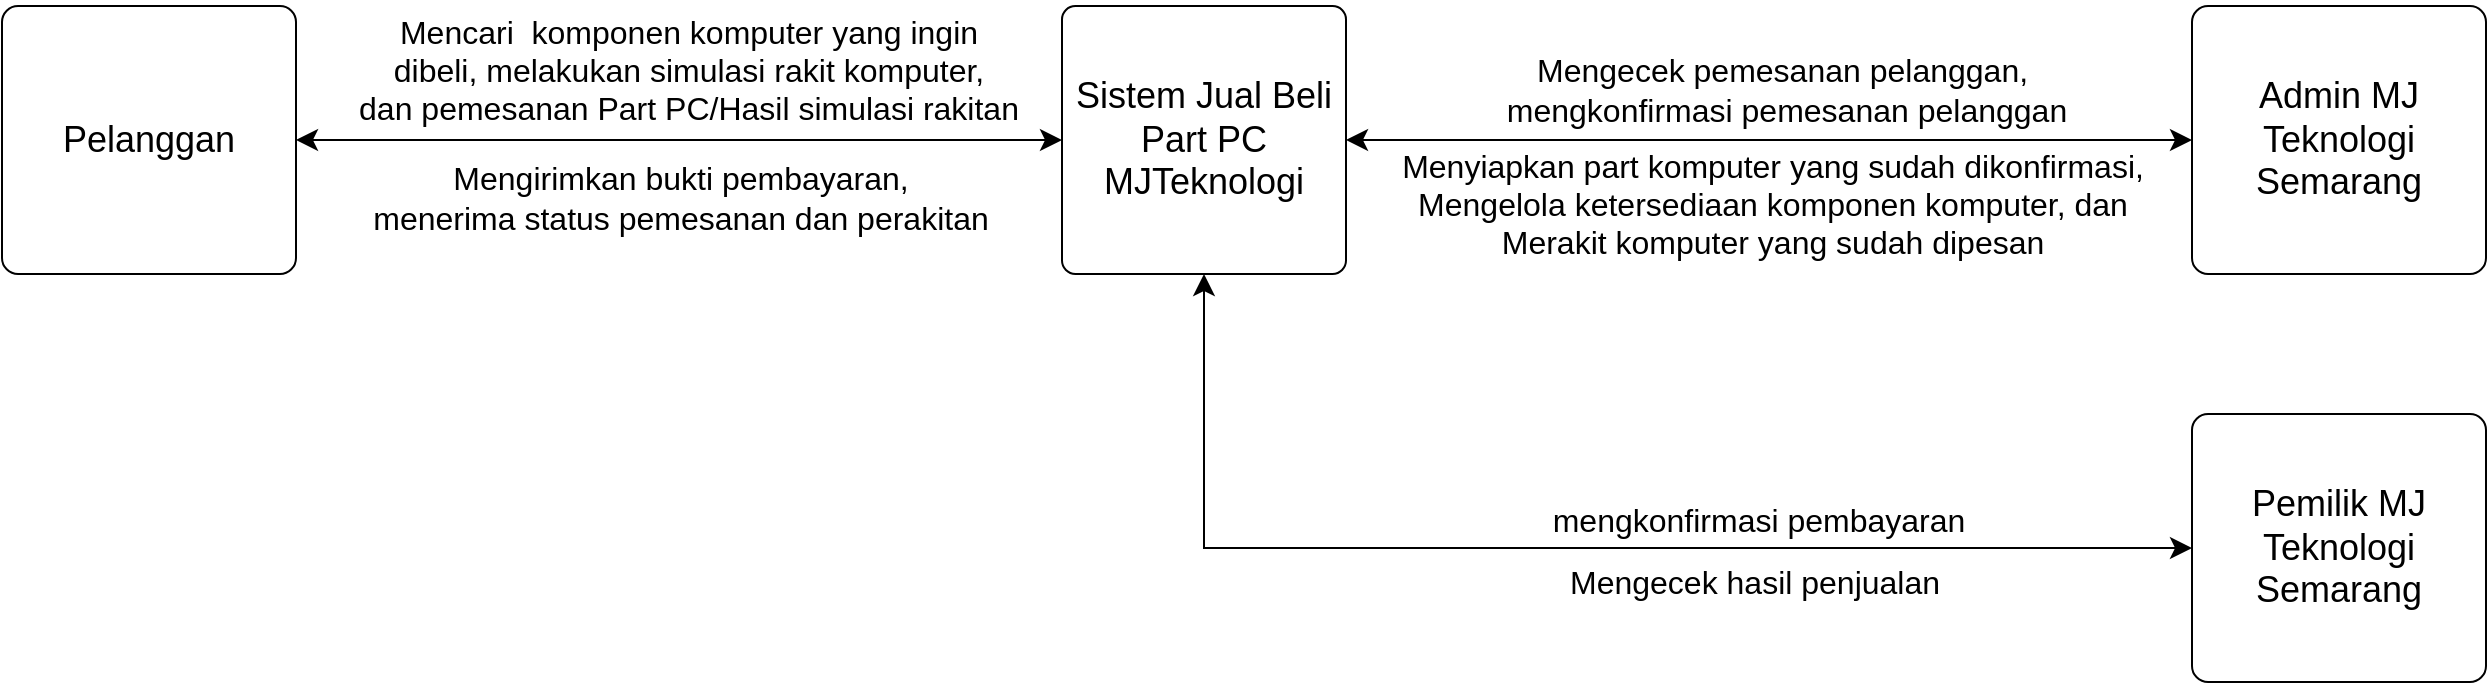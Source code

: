 <mxfile version="23.1.7" type="github">
  <diagram name="Skema Sistem Pembelian PC" id="LTwTWlUESocyVN-O_0bX">
    <mxGraphModel dx="1834" dy="822" grid="0" gridSize="10" guides="1" tooltips="1" connect="1" arrows="1" fold="1" page="0" pageScale="1" pageWidth="850" pageHeight="1100" math="0" shadow="0">
      <root>
        <mxCell id="0" />
        <mxCell id="1" parent="0" />
        <mxCell id="ectNz7tGimnN0HGEFkve-7" style="edgeStyle=none;curved=1;rounded=0;orthogonalLoop=1;jettySize=auto;html=1;exitX=1;exitY=0.5;exitDx=0;exitDy=0;entryX=0;entryY=0.5;entryDx=0;entryDy=0;fontSize=12;startSize=8;endSize=8;startArrow=classic;startFill=1;" edge="1" parent="1" source="Oldoorq-WCMmPgYF-nSC-1" target="Oldoorq-WCMmPgYF-nSC-2">
          <mxGeometry relative="1" as="geometry" />
        </mxCell>
        <mxCell id="Oldoorq-WCMmPgYF-nSC-1" value="&lt;font style=&quot;font-size: 18px;&quot;&gt;Pelanggan&lt;/font&gt;" style="rounded=1;whiteSpace=wrap;html=1;arcSize=6;" parent="1" vertex="1">
          <mxGeometry x="-396" y="9" width="147" height="134" as="geometry" />
        </mxCell>
        <mxCell id="ectNz7tGimnN0HGEFkve-9" style="edgeStyle=none;curved=1;rounded=0;orthogonalLoop=1;jettySize=auto;html=1;exitX=1;exitY=0.5;exitDx=0;exitDy=0;entryX=0;entryY=0.5;entryDx=0;entryDy=0;fontSize=12;startSize=8;endSize=8;startArrow=classic;startFill=1;" edge="1" parent="1" source="Oldoorq-WCMmPgYF-nSC-2" target="Oldoorq-WCMmPgYF-nSC-19">
          <mxGeometry relative="1" as="geometry" />
        </mxCell>
        <mxCell id="ectNz7tGimnN0HGEFkve-10" style="edgeStyle=orthogonalEdgeStyle;rounded=0;orthogonalLoop=1;jettySize=auto;html=1;exitX=0.5;exitY=1;exitDx=0;exitDy=0;entryX=0;entryY=0.5;entryDx=0;entryDy=0;fontSize=12;startSize=8;endSize=8;startArrow=classic;startFill=1;" edge="1" parent="1" source="Oldoorq-WCMmPgYF-nSC-2" target="ectNz7tGimnN0HGEFkve-1">
          <mxGeometry relative="1" as="geometry" />
        </mxCell>
        <mxCell id="Oldoorq-WCMmPgYF-nSC-2" value="&lt;font style=&quot;font-size: 18px;&quot;&gt;Sistem Jual Beli Part PC MJTeknologi&lt;/font&gt;" style="rounded=1;whiteSpace=wrap;html=1;arcSize=5;" parent="1" vertex="1">
          <mxGeometry x="134" y="9" width="142" height="134" as="geometry" />
        </mxCell>
        <mxCell id="Oldoorq-WCMmPgYF-nSC-12" value="Mengirimkan bukti pembayaran,&lt;br&gt;menerima status pemesanan dan perakitan" style="text;html=1;align=center;verticalAlign=middle;resizable=0;points=[];autosize=1;strokeColor=none;fillColor=none;fontSize=16;" parent="1" vertex="1">
          <mxGeometry x="-220" y="80" width="326" height="50" as="geometry" />
        </mxCell>
        <mxCell id="Oldoorq-WCMmPgYF-nSC-13" value="&lt;font style=&quot;font-size: 16px;&quot;&gt;Mencari&amp;nbsp; komponen komputer yang ingin &lt;br&gt;dibeli, melakukan simulasi rakit komputer,&lt;br&gt;dan pemesanan Part PC/Hasil simulasi rakitan&lt;br&gt;&lt;/font&gt;" style="text;html=1;align=center;verticalAlign=middle;resizable=0;points=[];autosize=1;strokeColor=none;fillColor=none;fontSize=16;" parent="1" vertex="1">
          <mxGeometry x="-227" y="6" width="348" height="70" as="geometry" />
        </mxCell>
        <mxCell id="Oldoorq-WCMmPgYF-nSC-19" value="&lt;font style=&quot;font-size: 18px;&quot;&gt;Admin MJ Teknologi Semarang&lt;/font&gt;" style="rounded=1;whiteSpace=wrap;html=1;arcSize=6;" parent="1" vertex="1">
          <mxGeometry x="699" y="9" width="147" height="134" as="geometry" />
        </mxCell>
        <mxCell id="Oldoorq-WCMmPgYF-nSC-23" value="Mengecek pemesanan pelanggan,&amp;nbsp;&lt;br&gt;mengkonfirmasi pemesanan pelanggan" style="text;html=1;align=center;verticalAlign=middle;resizable=0;points=[];autosize=1;strokeColor=none;fillColor=none;fontSize=16;" parent="1" vertex="1">
          <mxGeometry x="347" y="26" width="298" height="50" as="geometry" />
        </mxCell>
        <mxCell id="Oldoorq-WCMmPgYF-nSC-24" value="Menyiapkan part komputer yang sudah dikonfirmasi,&lt;br&gt;Mengelola ketersediaan komponen komputer, dan&lt;br&gt;Merakit komputer yang sudah dipesan" style="text;html=1;align=center;verticalAlign=middle;resizable=0;points=[];autosize=1;strokeColor=none;fillColor=none;fontSize=16;" parent="1" vertex="1">
          <mxGeometry x="294" y="73" width="389" height="70" as="geometry" />
        </mxCell>
        <mxCell id="ectNz7tGimnN0HGEFkve-1" value="&lt;font style=&quot;font-size: 18px;&quot;&gt;Pemilik MJ Teknologi Semarang&lt;/font&gt;" style="rounded=1;whiteSpace=wrap;html=1;arcSize=6;" vertex="1" parent="1">
          <mxGeometry x="699" y="213" width="147" height="134" as="geometry" />
        </mxCell>
        <mxCell id="ectNz7tGimnN0HGEFkve-4" value="Mengecek hasil penjualan" style="text;html=1;align=center;verticalAlign=middle;resizable=0;points=[];autosize=1;strokeColor=none;fillColor=none;fontSize=16;" vertex="1" parent="1">
          <mxGeometry x="378" y="281" width="203" height="31" as="geometry" />
        </mxCell>
        <mxCell id="ectNz7tGimnN0HGEFkve-11" value="mengkonfirmasi pembayaran" style="text;html=1;align=center;verticalAlign=middle;resizable=0;points=[];autosize=1;strokeColor=none;fillColor=none;fontSize=16;" vertex="1" parent="1">
          <mxGeometry x="370" y="250" width="224" height="31" as="geometry" />
        </mxCell>
      </root>
    </mxGraphModel>
  </diagram>
</mxfile>
